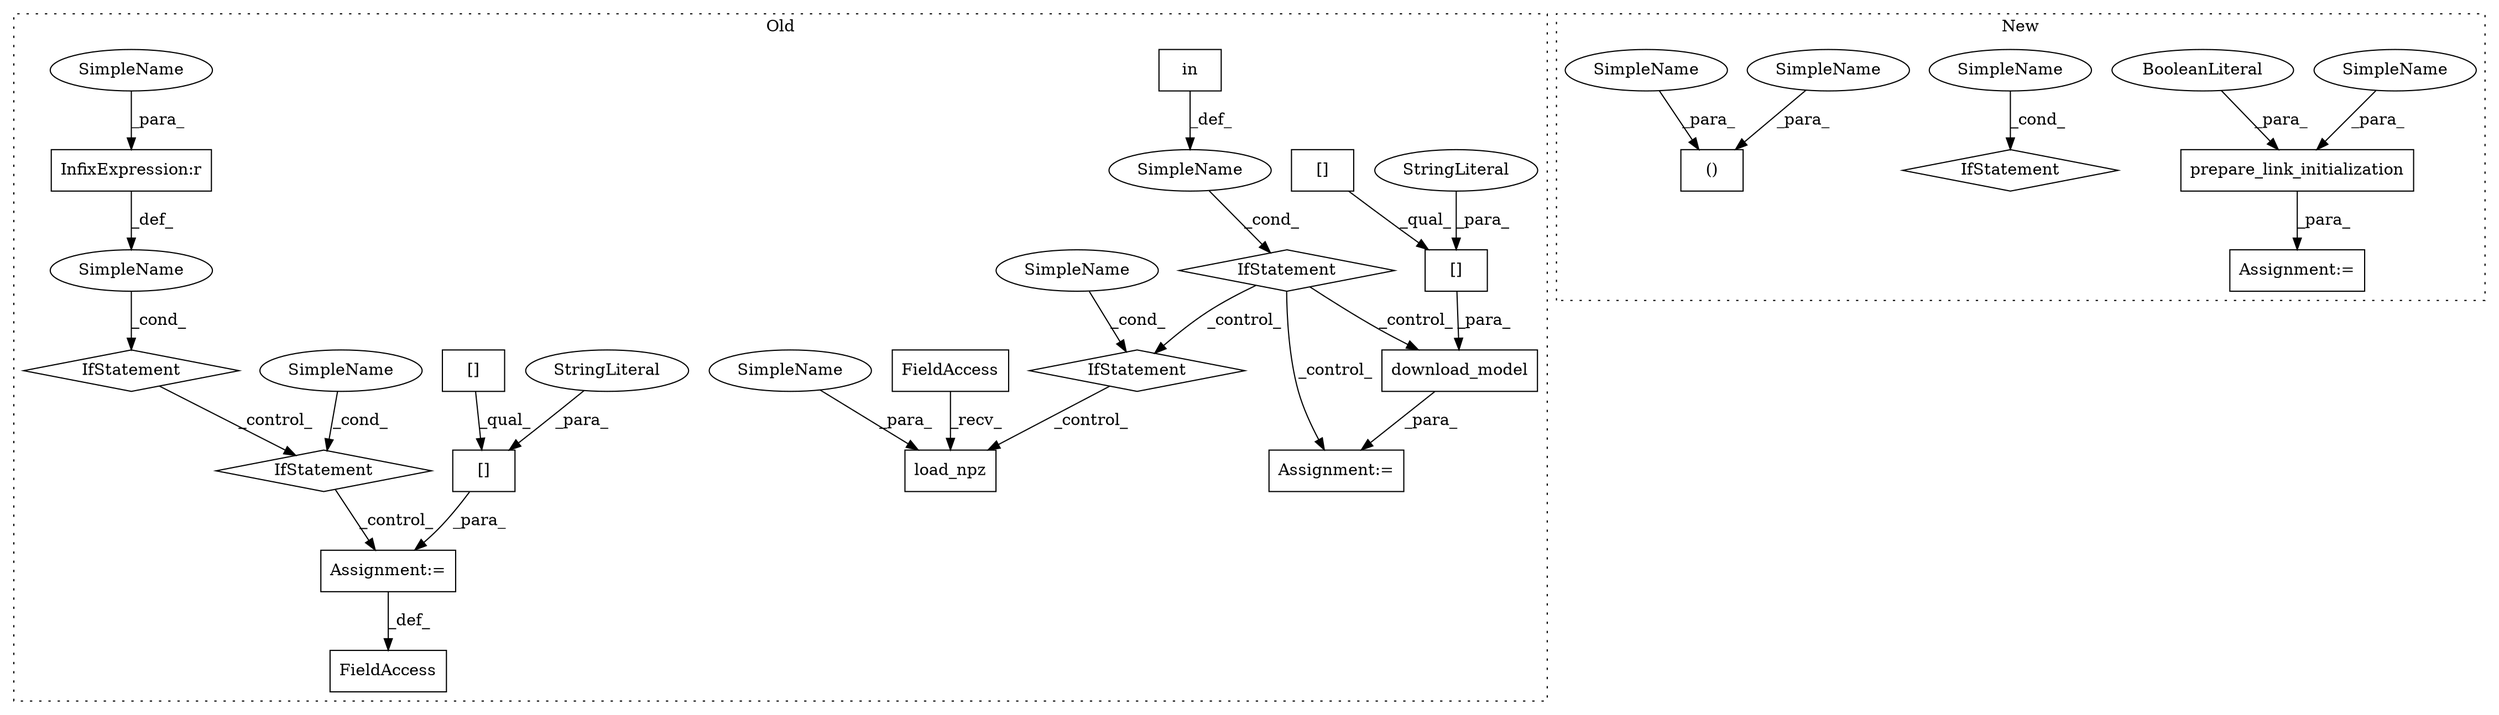 digraph G {
subgraph cluster0 {
1 [label="load_npz" a="32" s="4287,4317" l="9,1" shape="box"];
3 [label="FieldAccess" a="22" s="4267" l="19" shape="box"];
5 [label="in" a="105" s="3782" l="27" shape="box"];
6 [label="SimpleName" a="42" s="" l="" shape="ellipse"];
7 [label="download_model" a="32" s="4124,4171" l="15,1" shape="box"];
8 [label="[]" a="2" s="4139,4170" l="26,1" shape="box"];
9 [label="StringLiteral" a="45" s="4165" l="5" shape="ellipse"];
10 [label="[]" a="2" s="4139,4163" l="8,1" shape="box"];
11 [label="FieldAccess" a="22" s="3666" l="8" shape="box"];
12 [label="SimpleName" a="42" s="4241" l="16" shape="ellipse"];
13 [label="IfStatement" a="25" s="4237,4257" l="4,2" shape="diamond"];
14 [label="Assignment:=" a="7" s="2499" l="1" shape="box"];
15 [label="[]" a="2" s="2500,2535" l="26,1" shape="box"];
16 [label="StringLiteral" a="45" s="2526" l="9" shape="ellipse"];
17 [label="[]" a="2" s="2500,2524" l="8,1" shape="box"];
18 [label="InfixExpression:r" a="27" s="2425" l="4" shape="box"];
19 [label="SimpleName" a="42" s="" l="" shape="ellipse"];
20 [label="IfStatement" a="25" s="2443,2480" l="10,2" shape="diamond"];
21 [label="SimpleName" a="42" s="" l="" shape="ellipse"];
24 [label="IfStatement" a="25" s="3774,3809" l="8,2" shape="diamond"];
25 [label="Assignment:=" a="7" s="4123" l="1" shape="box"];
26 [label="IfStatement" a="25" s="2414,2433" l="4,2" shape="diamond"];
28 [label="SimpleName" a="42" s="2418" l="7" shape="ellipse"];
31 [label="SimpleName" a="42" s="4313" l="4" shape="ellipse"];
label = "Old";
style="dotted";
}
subgraph cluster1 {
2 [label="IfStatement" a="25" s="3574,3582" l="4,2" shape="diamond"];
4 [label="()" a="106" s="2290" l="24" shape="box"];
22 [label="prepare_link_initialization" a="32" s="2316,2387" l="28,1" shape="box"];
23 [label="BooleanLiteral" a="9" s="2377" l="5" shape="ellipse"];
27 [label="Assignment:=" a="7" s="2314" l="2" shape="box"];
29 [label="SimpleName" a="42" s="2310" l="4" shape="ellipse"];
30 [label="SimpleName" a="42" s="3578" l="4" shape="ellipse"];
32 [label="SimpleName" a="42" s="2344" l="7" shape="ellipse"];
33 [label="SimpleName" a="42" s="2290" l="7" shape="ellipse"];
label = "New";
style="dotted";
}
3 -> 1 [label="_recv_"];
5 -> 6 [label="_def_"];
6 -> 24 [label="_cond_"];
7 -> 25 [label="_para_"];
8 -> 7 [label="_para_"];
9 -> 8 [label="_para_"];
10 -> 8 [label="_qual_"];
12 -> 13 [label="_cond_"];
13 -> 1 [label="_control_"];
14 -> 11 [label="_def_"];
15 -> 14 [label="_para_"];
16 -> 15 [label="_para_"];
17 -> 15 [label="_qual_"];
18 -> 21 [label="_def_"];
19 -> 20 [label="_cond_"];
20 -> 14 [label="_control_"];
21 -> 26 [label="_cond_"];
22 -> 27 [label="_para_"];
23 -> 22 [label="_para_"];
24 -> 25 [label="_control_"];
24 -> 13 [label="_control_"];
24 -> 7 [label="_control_"];
26 -> 20 [label="_control_"];
28 -> 18 [label="_para_"];
29 -> 4 [label="_para_"];
30 -> 2 [label="_cond_"];
31 -> 1 [label="_para_"];
32 -> 22 [label="_para_"];
33 -> 4 [label="_para_"];
}